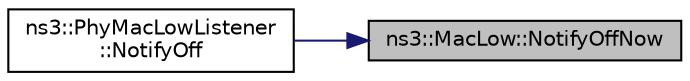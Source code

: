 digraph "ns3::MacLow::NotifyOffNow"
{
 // LATEX_PDF_SIZE
  edge [fontname="Helvetica",fontsize="10",labelfontname="Helvetica",labelfontsize="10"];
  node [fontname="Helvetica",fontsize="10",shape=record];
  rankdir="RL";
  Node1 [label="ns3::MacLow::NotifyOffNow",height=0.2,width=0.4,color="black", fillcolor="grey75", style="filled", fontcolor="black",tooltip="This method is typically invoked by the PhyMacLowListener to notify the MAC layer that the device has..."];
  Node1 -> Node2 [dir="back",color="midnightblue",fontsize="10",style="solid",fontname="Helvetica"];
  Node2 [label="ns3::PhyMacLowListener\l::NotifyOff",height=0.2,width=0.4,color="black", fillcolor="white", style="filled",URL="$classns3_1_1_phy_mac_low_listener.html#a92034f5f848364d14279db14de7a5168",tooltip="Notify listeners that we went to switch off."];
}
